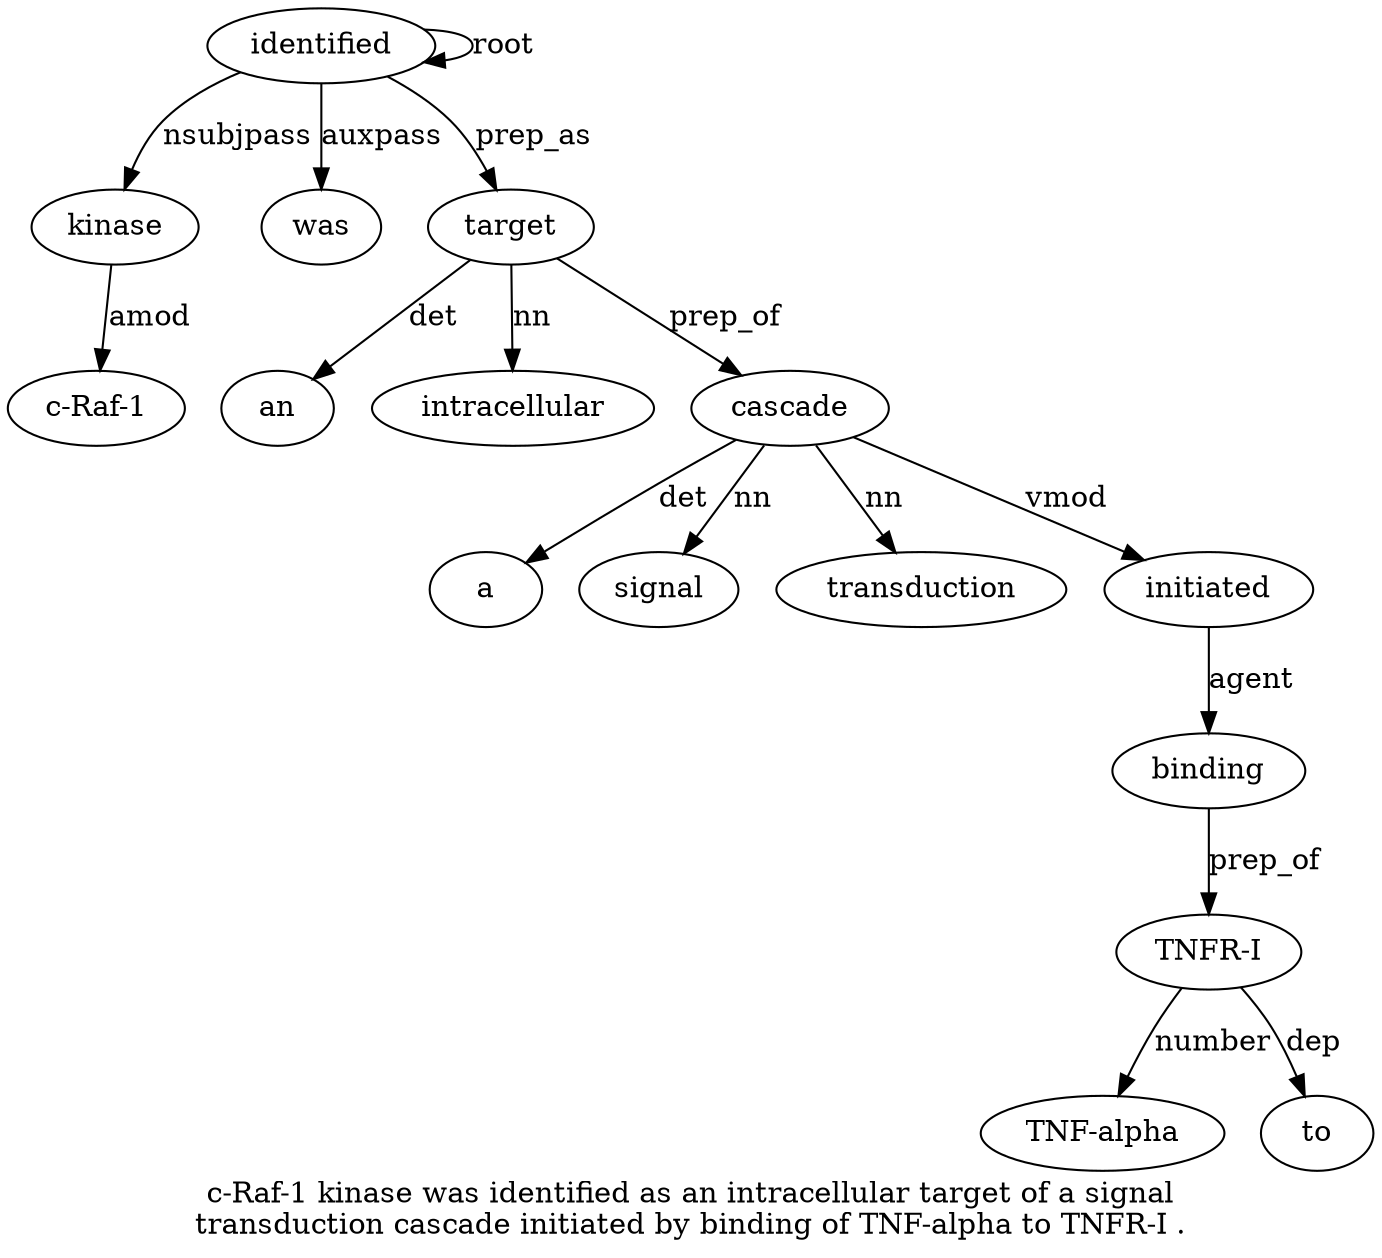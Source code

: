 digraph "c-Raf-1 kinase was identified as an intracellular target of a signal transduction cascade initiated by binding of TNF-alpha to TNFR-I ." {
label="c-Raf-1 kinase was identified as an intracellular target of a signal
transduction cascade initiated by binding of TNF-alpha to TNFR-I .";
kinase2 [style=filled, fillcolor=white, label=kinase];
"c-Raf-1" [style=filled, fillcolor=white, label="c-Raf-1"];
kinase2 -> "c-Raf-1"  [label=amod];
identified4 [style=filled, fillcolor=white, label=identified];
identified4 -> kinase2  [label=nsubjpass];
was3 [style=filled, fillcolor=white, label=was];
identified4 -> was3  [label=auxpass];
identified4 -> identified4  [label=root];
target8 [style=filled, fillcolor=white, label=target];
an6 [style=filled, fillcolor=white, label=an];
target8 -> an6  [label=det];
intracellular7 [style=filled, fillcolor=white, label=intracellular];
target8 -> intracellular7  [label=nn];
identified4 -> target8  [label=prep_as];
cascade13 [style=filled, fillcolor=white, label=cascade];
a10 [style=filled, fillcolor=white, label=a];
cascade13 -> a10  [label=det];
signal11 [style=filled, fillcolor=white, label=signal];
cascade13 -> signal11  [label=nn];
transduction12 [style=filled, fillcolor=white, label=transduction];
cascade13 -> transduction12  [label=nn];
target8 -> cascade13  [label=prep_of];
initiated14 [style=filled, fillcolor=white, label=initiated];
cascade13 -> initiated14  [label=vmod];
binding16 [style=filled, fillcolor=white, label=binding];
initiated14 -> binding16  [label=agent];
"TNFR-I20" [style=filled, fillcolor=white, label="TNFR-I"];
"TNF-alpha18" [style=filled, fillcolor=white, label="TNF-alpha"];
"TNFR-I20" -> "TNF-alpha18"  [label=number];
to19 [style=filled, fillcolor=white, label=to];
"TNFR-I20" -> to19  [label=dep];
binding16 -> "TNFR-I20"  [label=prep_of];
}
